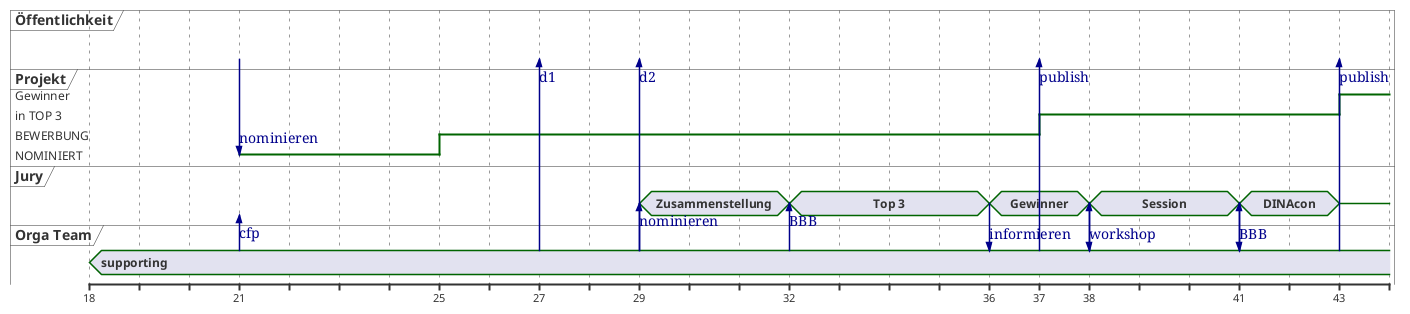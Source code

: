 @startuml
concise "Öffentlichkeit" as public
robust "Projekt" as proj
concise "Jury" as jury
concise "Orga Team" as orga

@18
orga is supporting

@21
public -> proj : nominieren
proj is NOMINIERT
orga -> jury : cfp

@+4
proj is BEWERBUNG

@27
orga -> public : d1

@29
orga -> public : d2
orga -> jury : nominieren
jury is Zusammenstellung

@+3
jury is "Top 3"
orga -> jury : BBB

@+4
jury is "Gewinner"
jury -> orga : informieren

@+1
proj is "in TOP 3"
orga -> public : publish

@+1
jury is "Session"
orga -> jury
jury -> orga : workshop

@+3
orga -> jury
jury -> orga : BBB
jury is "DINAcon"

@+2
proj is Gewinner
orga -> public : publish
jury is {-}
@enduml
